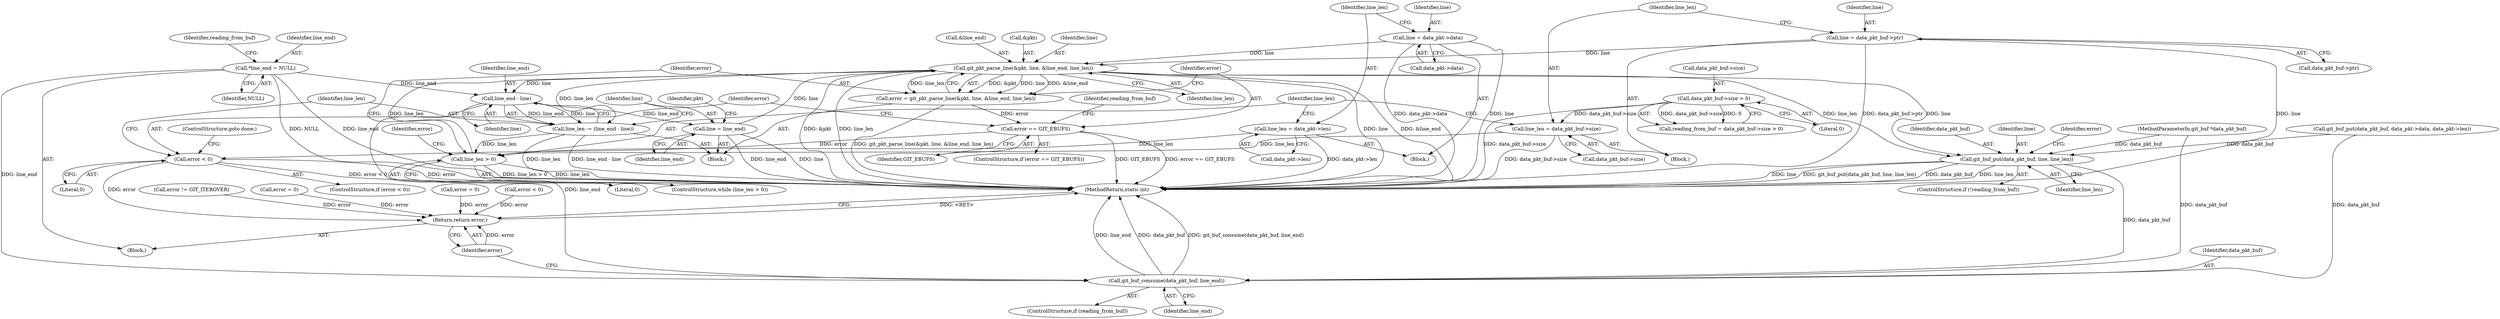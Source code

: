 digraph "0_libgit2_2fdef641fd0dd2828bd948234ae86de75221a11a_0@pointer" {
"1000165" [label="(Call,git_pkt_parse_line(&pkt, line, &line_end, line_len))"];
"1000199" [label="(Call,line = line_end)"];
"1000196" [label="(Call,line_end - line)"];
"1000112" [label="(Call,*line_end = NULL)"];
"1000165" [label="(Call,git_pkt_parse_line(&pkt, line, &line_end, line_len))"];
"1000148" [label="(Call,line = data_pkt->data)"];
"1000136" [label="(Call,line = data_pkt_buf->ptr)"];
"1000159" [label="(Call,line_len > 0)"];
"1000141" [label="(Call,line_len = data_pkt_buf->size)"];
"1000120" [label="(Call,data_pkt_buf->size > 0)"];
"1000194" [label="(Call,line_len -= (line_end - line))"];
"1000153" [label="(Call,line_len = data_pkt->len)"];
"1000163" [label="(Call,error = git_pkt_parse_line(&pkt, line, &line_end, line_len))"];
"1000173" [label="(Call,error == GIT_EBUFS)"];
"1000190" [label="(Call,error < 0)"];
"1000232" [label="(Return,return error;)"];
"1000180" [label="(Call,git_buf_put(data_pkt_buf, line, line_len))"];
"1000229" [label="(Call,git_buf_consume(data_pkt_buf, line_end))"];
"1000175" [label="(Identifier,GIT_EBUFS)"];
"1000154" [label="(Identifier,line_len)"];
"1000195" [label="(Identifier,line_len)"];
"1000180" [label="(Call,git_buf_put(data_pkt_buf, line, line_len))"];
"1000141" [label="(Call,line_len = data_pkt_buf->size)"];
"1000162" [label="(Block,)"];
"1000142" [label="(Identifier,line_len)"];
"1000119" [label="(Identifier,reading_from_buf)"];
"1000138" [label="(Call,data_pkt_buf->ptr)"];
"1000200" [label="(Identifier,line)"];
"1000183" [label="(Identifier,line_len)"];
"1000153" [label="(Call,line_len = data_pkt->len)"];
"1000168" [label="(Identifier,line)"];
"1000108" [label="(Block,)"];
"1000163" [label="(Call,error = git_pkt_parse_line(&pkt, line, &line_end, line_len))"];
"1000227" [label="(ControlStructure,if (reading_from_buf))"];
"1000118" [label="(Call,reading_from_buf = data_pkt_buf->size > 0)"];
"1000155" [label="(Call,data_pkt->len)"];
"1000136" [label="(Call,line = data_pkt_buf->ptr)"];
"1000173" [label="(Call,error == GIT_EBUFS)"];
"1000161" [label="(Literal,0)"];
"1000177" [label="(ControlStructure,if (!reading_from_buf))"];
"1000172" [label="(ControlStructure,if (error == GIT_EBUFS))"];
"1000150" [label="(Call,data_pkt->data)"];
"1000223" [label="(Call,error = 0)"];
"1000113" [label="(Identifier,line_end)"];
"1000192" [label="(Literal,0)"];
"1000164" [label="(Identifier,error)"];
"1000233" [label="(Identifier,error)"];
"1000216" [label="(Call,error < 0)"];
"1000147" [label="(Block,)"];
"1000160" [label="(Identifier,line_len)"];
"1000169" [label="(Call,&line_end)"];
"1000174" [label="(Identifier,error)"];
"1000232" [label="(Return,return error;)"];
"1000219" [label="(Call,error != GIT_ITEROVER)"];
"1000165" [label="(Call,git_pkt_parse_line(&pkt, line, &line_end, line_len))"];
"1000112" [label="(Call,*line_end = NULL)"];
"1000185" [label="(Identifier,error)"];
"1000198" [label="(Identifier,line)"];
"1000229" [label="(Call,git_buf_consume(data_pkt_buf, line_end))"];
"1000107" [label="(MethodParameterIn,git_buf *data_pkt_buf)"];
"1000230" [label="(Identifier,data_pkt_buf)"];
"1000197" [label="(Identifier,line_end)"];
"1000149" [label="(Identifier,line)"];
"1000184" [label="(Call,error = 0)"];
"1000193" [label="(ControlStructure,goto done;)"];
"1000189" [label="(ControlStructure,if (error < 0))"];
"1000128" [label="(Call,git_buf_put(data_pkt_buf, data_pkt->data, data_pkt->len))"];
"1000196" [label="(Call,line_end - line)"];
"1000199" [label="(Call,line = line_end)"];
"1000201" [label="(Identifier,line_end)"];
"1000158" [label="(ControlStructure,while (line_len > 0))"];
"1000231" [label="(Identifier,line_end)"];
"1000120" [label="(Call,data_pkt_buf->size > 0)"];
"1000137" [label="(Identifier,line)"];
"1000204" [label="(Identifier,pkt)"];
"1000127" [label="(Block,)"];
"1000234" [label="(MethodReturn,static int)"];
"1000148" [label="(Call,line = data_pkt->data)"];
"1000114" [label="(Identifier,NULL)"];
"1000224" [label="(Identifier,error)"];
"1000191" [label="(Identifier,error)"];
"1000171" [label="(Identifier,line_len)"];
"1000166" [label="(Call,&pkt)"];
"1000159" [label="(Call,line_len > 0)"];
"1000143" [label="(Call,data_pkt_buf->size)"];
"1000181" [label="(Identifier,data_pkt_buf)"];
"1000121" [label="(Call,data_pkt_buf->size)"];
"1000182" [label="(Identifier,line)"];
"1000194" [label="(Call,line_len -= (line_end - line))"];
"1000179" [label="(Identifier,reading_from_buf)"];
"1000190" [label="(Call,error < 0)"];
"1000124" [label="(Literal,0)"];
"1000165" -> "1000163"  [label="AST: "];
"1000165" -> "1000171"  [label="CFG: "];
"1000166" -> "1000165"  [label="AST: "];
"1000168" -> "1000165"  [label="AST: "];
"1000169" -> "1000165"  [label="AST: "];
"1000171" -> "1000165"  [label="AST: "];
"1000163" -> "1000165"  [label="CFG: "];
"1000165" -> "1000234"  [label="DDG: line"];
"1000165" -> "1000234"  [label="DDG: &line_end"];
"1000165" -> "1000234"  [label="DDG: &pkt"];
"1000165" -> "1000234"  [label="DDG: line_len"];
"1000165" -> "1000163"  [label="DDG: &pkt"];
"1000165" -> "1000163"  [label="DDG: line"];
"1000165" -> "1000163"  [label="DDG: &line_end"];
"1000165" -> "1000163"  [label="DDG: line_len"];
"1000199" -> "1000165"  [label="DDG: line"];
"1000148" -> "1000165"  [label="DDG: line"];
"1000136" -> "1000165"  [label="DDG: line"];
"1000159" -> "1000165"  [label="DDG: line_len"];
"1000165" -> "1000180"  [label="DDG: line"];
"1000165" -> "1000180"  [label="DDG: line_len"];
"1000165" -> "1000194"  [label="DDG: line_len"];
"1000165" -> "1000196"  [label="DDG: line"];
"1000199" -> "1000162"  [label="AST: "];
"1000199" -> "1000201"  [label="CFG: "];
"1000200" -> "1000199"  [label="AST: "];
"1000201" -> "1000199"  [label="AST: "];
"1000204" -> "1000199"  [label="CFG: "];
"1000199" -> "1000234"  [label="DDG: line_end"];
"1000199" -> "1000234"  [label="DDG: line"];
"1000196" -> "1000199"  [label="DDG: line_end"];
"1000196" -> "1000194"  [label="AST: "];
"1000196" -> "1000198"  [label="CFG: "];
"1000197" -> "1000196"  [label="AST: "];
"1000198" -> "1000196"  [label="AST: "];
"1000194" -> "1000196"  [label="CFG: "];
"1000196" -> "1000194"  [label="DDG: line_end"];
"1000196" -> "1000194"  [label="DDG: line"];
"1000112" -> "1000196"  [label="DDG: line_end"];
"1000196" -> "1000229"  [label="DDG: line_end"];
"1000112" -> "1000108"  [label="AST: "];
"1000112" -> "1000114"  [label="CFG: "];
"1000113" -> "1000112"  [label="AST: "];
"1000114" -> "1000112"  [label="AST: "];
"1000119" -> "1000112"  [label="CFG: "];
"1000112" -> "1000234"  [label="DDG: NULL"];
"1000112" -> "1000234"  [label="DDG: line_end"];
"1000112" -> "1000229"  [label="DDG: line_end"];
"1000148" -> "1000147"  [label="AST: "];
"1000148" -> "1000150"  [label="CFG: "];
"1000149" -> "1000148"  [label="AST: "];
"1000150" -> "1000148"  [label="AST: "];
"1000154" -> "1000148"  [label="CFG: "];
"1000148" -> "1000234"  [label="DDG: line"];
"1000148" -> "1000234"  [label="DDG: data_pkt->data"];
"1000136" -> "1000127"  [label="AST: "];
"1000136" -> "1000138"  [label="CFG: "];
"1000137" -> "1000136"  [label="AST: "];
"1000138" -> "1000136"  [label="AST: "];
"1000142" -> "1000136"  [label="CFG: "];
"1000136" -> "1000234"  [label="DDG: data_pkt_buf->ptr"];
"1000136" -> "1000234"  [label="DDG: line"];
"1000159" -> "1000158"  [label="AST: "];
"1000159" -> "1000161"  [label="CFG: "];
"1000160" -> "1000159"  [label="AST: "];
"1000161" -> "1000159"  [label="AST: "];
"1000164" -> "1000159"  [label="CFG: "];
"1000224" -> "1000159"  [label="CFG: "];
"1000159" -> "1000234"  [label="DDG: line_len > 0"];
"1000159" -> "1000234"  [label="DDG: line_len"];
"1000141" -> "1000159"  [label="DDG: line_len"];
"1000194" -> "1000159"  [label="DDG: line_len"];
"1000153" -> "1000159"  [label="DDG: line_len"];
"1000141" -> "1000127"  [label="AST: "];
"1000141" -> "1000143"  [label="CFG: "];
"1000142" -> "1000141"  [label="AST: "];
"1000143" -> "1000141"  [label="AST: "];
"1000160" -> "1000141"  [label="CFG: "];
"1000141" -> "1000234"  [label="DDG: data_pkt_buf->size"];
"1000120" -> "1000141"  [label="DDG: data_pkt_buf->size"];
"1000120" -> "1000118"  [label="AST: "];
"1000120" -> "1000124"  [label="CFG: "];
"1000121" -> "1000120"  [label="AST: "];
"1000124" -> "1000120"  [label="AST: "];
"1000118" -> "1000120"  [label="CFG: "];
"1000120" -> "1000234"  [label="DDG: data_pkt_buf->size"];
"1000120" -> "1000118"  [label="DDG: data_pkt_buf->size"];
"1000120" -> "1000118"  [label="DDG: 0"];
"1000194" -> "1000162"  [label="AST: "];
"1000195" -> "1000194"  [label="AST: "];
"1000200" -> "1000194"  [label="CFG: "];
"1000194" -> "1000234"  [label="DDG: line_len"];
"1000194" -> "1000234"  [label="DDG: line_end - line"];
"1000153" -> "1000147"  [label="AST: "];
"1000153" -> "1000155"  [label="CFG: "];
"1000154" -> "1000153"  [label="AST: "];
"1000155" -> "1000153"  [label="AST: "];
"1000160" -> "1000153"  [label="CFG: "];
"1000153" -> "1000234"  [label="DDG: data_pkt->len"];
"1000163" -> "1000162"  [label="AST: "];
"1000164" -> "1000163"  [label="AST: "];
"1000174" -> "1000163"  [label="CFG: "];
"1000163" -> "1000234"  [label="DDG: git_pkt_parse_line(&pkt, line, &line_end, line_len)"];
"1000163" -> "1000173"  [label="DDG: error"];
"1000173" -> "1000172"  [label="AST: "];
"1000173" -> "1000175"  [label="CFG: "];
"1000174" -> "1000173"  [label="AST: "];
"1000175" -> "1000173"  [label="AST: "];
"1000179" -> "1000173"  [label="CFG: "];
"1000191" -> "1000173"  [label="CFG: "];
"1000173" -> "1000234"  [label="DDG: error == GIT_EBUFS"];
"1000173" -> "1000234"  [label="DDG: GIT_EBUFS"];
"1000173" -> "1000190"  [label="DDG: error"];
"1000190" -> "1000189"  [label="AST: "];
"1000190" -> "1000192"  [label="CFG: "];
"1000191" -> "1000190"  [label="AST: "];
"1000192" -> "1000190"  [label="AST: "];
"1000193" -> "1000190"  [label="CFG: "];
"1000195" -> "1000190"  [label="CFG: "];
"1000190" -> "1000234"  [label="DDG: error < 0"];
"1000190" -> "1000234"  [label="DDG: error"];
"1000190" -> "1000232"  [label="DDG: error"];
"1000232" -> "1000108"  [label="AST: "];
"1000232" -> "1000233"  [label="CFG: "];
"1000233" -> "1000232"  [label="AST: "];
"1000234" -> "1000232"  [label="CFG: "];
"1000232" -> "1000234"  [label="DDG: <RET>"];
"1000233" -> "1000232"  [label="DDG: error"];
"1000184" -> "1000232"  [label="DDG: error"];
"1000216" -> "1000232"  [label="DDG: error"];
"1000219" -> "1000232"  [label="DDG: error"];
"1000223" -> "1000232"  [label="DDG: error"];
"1000180" -> "1000177"  [label="AST: "];
"1000180" -> "1000183"  [label="CFG: "];
"1000181" -> "1000180"  [label="AST: "];
"1000182" -> "1000180"  [label="AST: "];
"1000183" -> "1000180"  [label="AST: "];
"1000185" -> "1000180"  [label="CFG: "];
"1000180" -> "1000234"  [label="DDG: data_pkt_buf"];
"1000180" -> "1000234"  [label="DDG: line_len"];
"1000180" -> "1000234"  [label="DDG: line"];
"1000180" -> "1000234"  [label="DDG: git_buf_put(data_pkt_buf, line, line_len)"];
"1000128" -> "1000180"  [label="DDG: data_pkt_buf"];
"1000107" -> "1000180"  [label="DDG: data_pkt_buf"];
"1000180" -> "1000229"  [label="DDG: data_pkt_buf"];
"1000229" -> "1000227"  [label="AST: "];
"1000229" -> "1000231"  [label="CFG: "];
"1000230" -> "1000229"  [label="AST: "];
"1000231" -> "1000229"  [label="AST: "];
"1000233" -> "1000229"  [label="CFG: "];
"1000229" -> "1000234"  [label="DDG: git_buf_consume(data_pkt_buf, line_end)"];
"1000229" -> "1000234"  [label="DDG: line_end"];
"1000229" -> "1000234"  [label="DDG: data_pkt_buf"];
"1000128" -> "1000229"  [label="DDG: data_pkt_buf"];
"1000107" -> "1000229"  [label="DDG: data_pkt_buf"];
}
